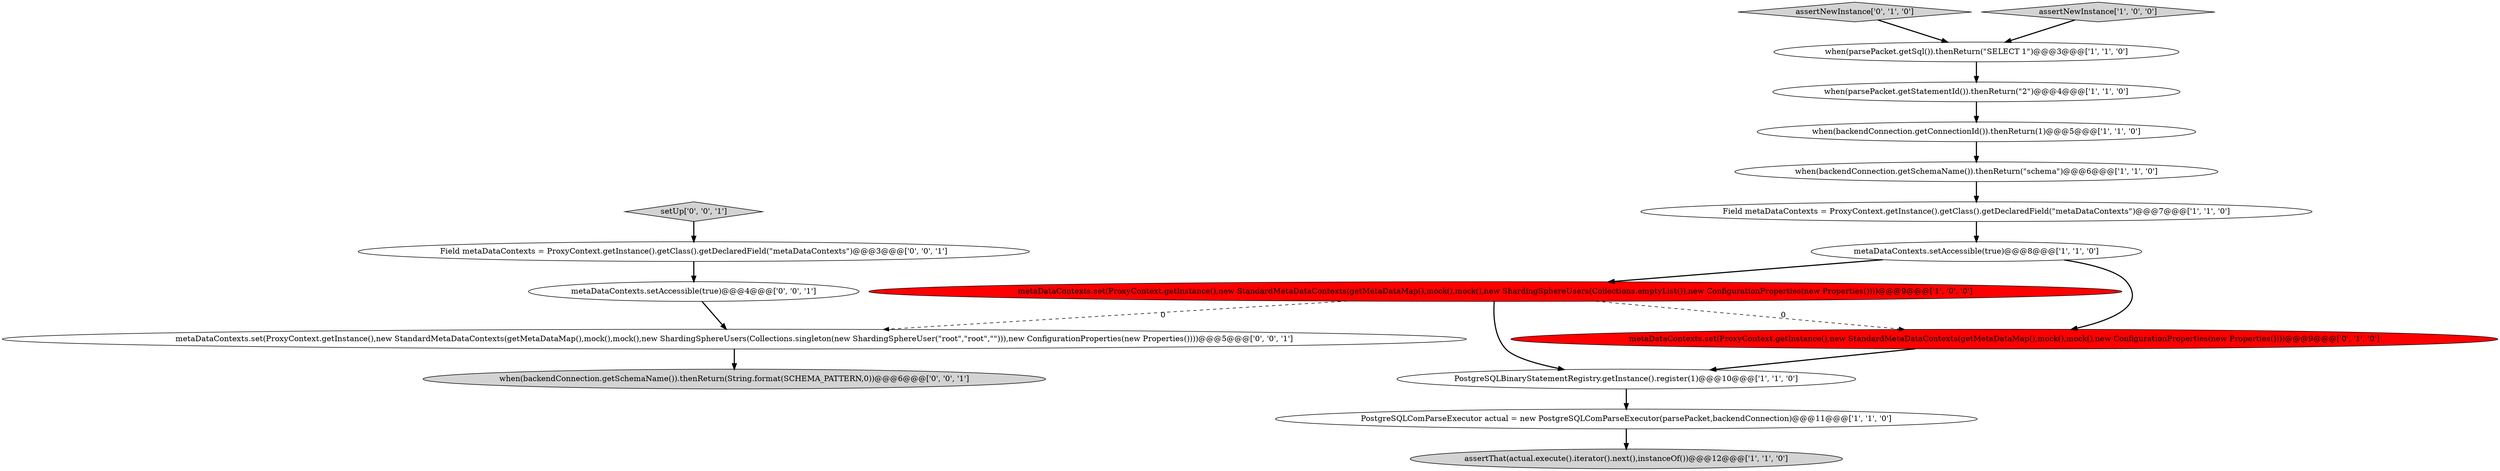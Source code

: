 digraph {
0 [style = filled, label = "when(parsePacket.getSql()).thenReturn(\"SELECT 1\")@@@3@@@['1', '1', '0']", fillcolor = white, shape = ellipse image = "AAA0AAABBB1BBB"];
9 [style = filled, label = "PostgreSQLComParseExecutor actual = new PostgreSQLComParseExecutor(parsePacket,backendConnection)@@@11@@@['1', '1', '0']", fillcolor = white, shape = ellipse image = "AAA0AAABBB1BBB"];
14 [style = filled, label = "metaDataContexts.set(ProxyContext.getInstance(),new StandardMetaDataContexts(getMetaDataMap(),mock(),mock(),new ShardingSphereUsers(Collections.singleton(new ShardingSphereUser(\"root\",\"root\",\"\"))),new ConfigurationProperties(new Properties())))@@@5@@@['0', '0', '1']", fillcolor = white, shape = ellipse image = "AAA0AAABBB3BBB"];
16 [style = filled, label = "setUp['0', '0', '1']", fillcolor = lightgray, shape = diamond image = "AAA0AAABBB3BBB"];
12 [style = filled, label = "assertNewInstance['0', '1', '0']", fillcolor = lightgray, shape = diamond image = "AAA0AAABBB2BBB"];
11 [style = filled, label = "metaDataContexts.set(ProxyContext.getInstance(),new StandardMetaDataContexts(getMetaDataMap(),mock(),mock(),new ConfigurationProperties(new Properties())))@@@9@@@['0', '1', '0']", fillcolor = red, shape = ellipse image = "AAA1AAABBB2BBB"];
7 [style = filled, label = "metaDataContexts.setAccessible(true)@@@8@@@['1', '1', '0']", fillcolor = white, shape = ellipse image = "AAA0AAABBB1BBB"];
3 [style = filled, label = "metaDataContexts.set(ProxyContext.getInstance(),new StandardMetaDataContexts(getMetaDataMap(),mock(),mock(),new ShardingSphereUsers(Collections.emptyList()),new ConfigurationProperties(new Properties())))@@@9@@@['1', '0', '0']", fillcolor = red, shape = ellipse image = "AAA1AAABBB1BBB"];
4 [style = filled, label = "assertNewInstance['1', '0', '0']", fillcolor = lightgray, shape = diamond image = "AAA0AAABBB1BBB"];
6 [style = filled, label = "when(parsePacket.getStatementId()).thenReturn(\"2\")@@@4@@@['1', '1', '0']", fillcolor = white, shape = ellipse image = "AAA0AAABBB1BBB"];
13 [style = filled, label = "metaDataContexts.setAccessible(true)@@@4@@@['0', '0', '1']", fillcolor = white, shape = ellipse image = "AAA0AAABBB3BBB"];
5 [style = filled, label = "assertThat(actual.execute().iterator().next(),instanceOf())@@@12@@@['1', '1', '0']", fillcolor = lightgray, shape = ellipse image = "AAA0AAABBB1BBB"];
10 [style = filled, label = "when(backendConnection.getSchemaName()).thenReturn(\"schema\")@@@6@@@['1', '1', '0']", fillcolor = white, shape = ellipse image = "AAA0AAABBB1BBB"];
8 [style = filled, label = "Field metaDataContexts = ProxyContext.getInstance().getClass().getDeclaredField(\"metaDataContexts\")@@@7@@@['1', '1', '0']", fillcolor = white, shape = ellipse image = "AAA0AAABBB1BBB"];
1 [style = filled, label = "PostgreSQLBinaryStatementRegistry.getInstance().register(1)@@@10@@@['1', '1', '0']", fillcolor = white, shape = ellipse image = "AAA0AAABBB1BBB"];
15 [style = filled, label = "Field metaDataContexts = ProxyContext.getInstance().getClass().getDeclaredField(\"metaDataContexts\")@@@3@@@['0', '0', '1']", fillcolor = white, shape = ellipse image = "AAA0AAABBB3BBB"];
17 [style = filled, label = "when(backendConnection.getSchemaName()).thenReturn(String.format(SCHEMA_PATTERN,0))@@@6@@@['0', '0', '1']", fillcolor = lightgray, shape = ellipse image = "AAA0AAABBB3BBB"];
2 [style = filled, label = "when(backendConnection.getConnectionId()).thenReturn(1)@@@5@@@['1', '1', '0']", fillcolor = white, shape = ellipse image = "AAA0AAABBB1BBB"];
9->5 [style = bold, label=""];
16->15 [style = bold, label=""];
14->17 [style = bold, label=""];
15->13 [style = bold, label=""];
7->11 [style = bold, label=""];
3->11 [style = dashed, label="0"];
10->8 [style = bold, label=""];
3->1 [style = bold, label=""];
3->14 [style = dashed, label="0"];
2->10 [style = bold, label=""];
0->6 [style = bold, label=""];
11->1 [style = bold, label=""];
12->0 [style = bold, label=""];
13->14 [style = bold, label=""];
7->3 [style = bold, label=""];
1->9 [style = bold, label=""];
8->7 [style = bold, label=""];
4->0 [style = bold, label=""];
6->2 [style = bold, label=""];
}
